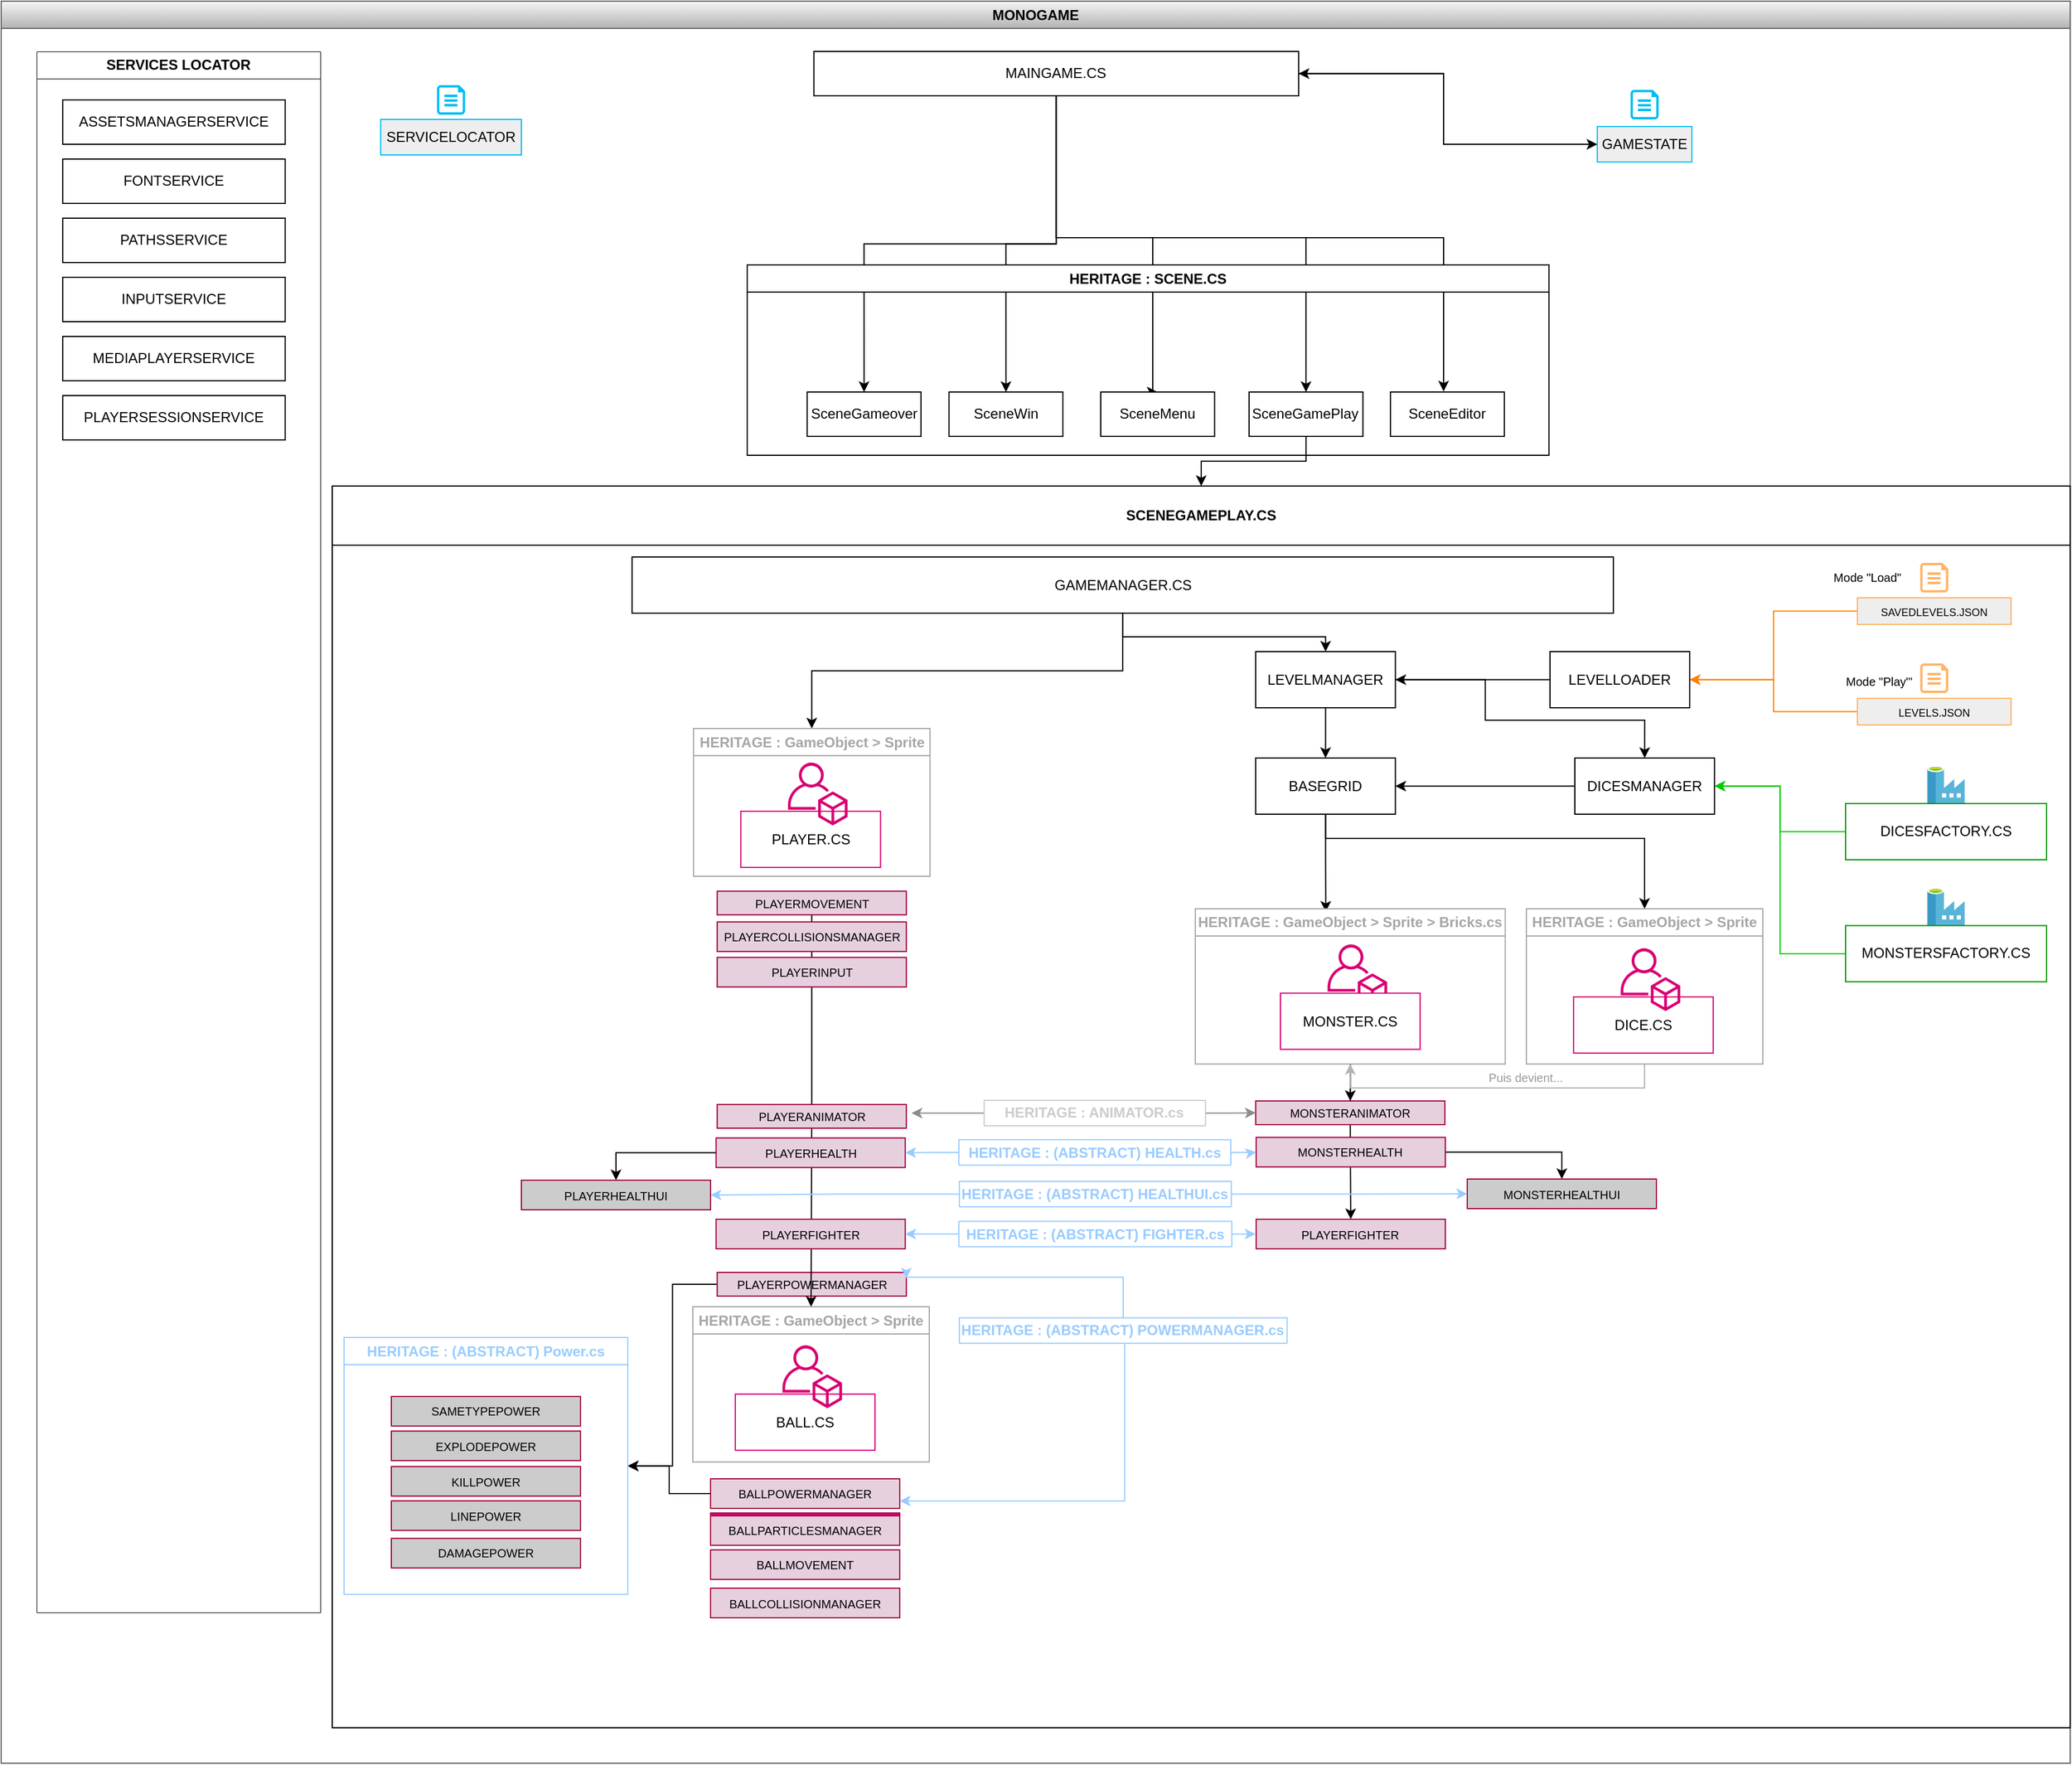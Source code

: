 <mxfile version="21.6.1" type="device">
  <diagram id="R2lEEEUBdFMjLlhIrx00" name="Page-1">
    <mxGraphModel dx="1780" dy="1447" grid="1" gridSize="10" guides="1" tooltips="1" connect="1" arrows="1" fold="1" page="1" pageScale="1" pageWidth="827" pageHeight="1169" math="0" shadow="0" extFonts="Permanent Marker^https://fonts.googleapis.com/css?family=Permanent+Marker">
      <root>
        <mxCell id="0" />
        <mxCell id="1" parent="0" />
        <mxCell id="AESY6GENwpzqe0tQ6x81-3" value="MONOGAME" style="swimlane;whiteSpace=wrap;html=1;fillColor=#f5f5f5;gradientColor=#b3b3b3;strokeColor=#666666;container=0;" parent="1" vertex="1">
          <mxGeometry x="860" y="110" width="1750" height="1490" as="geometry" />
        </mxCell>
        <mxCell id="AESY6GENwpzqe0tQ6x81-240" style="edgeStyle=orthogonalEdgeStyle;rounded=0;orthogonalLoop=1;jettySize=auto;html=1;entryX=0;entryY=0.75;entryDx=0;entryDy=0;strokeWidth=3;" parent="1" source="AESY6GENwpzqe0tQ6x81-232" edge="1">
          <mxGeometry relative="1" as="geometry">
            <Array as="points">
              <mxPoint x="860" y="2014" />
              <mxPoint x="860" y="2160" />
              <mxPoint x="1080" y="2160" />
            </Array>
            <mxPoint x="1080" y="2125.625" as="targetPoint" />
          </mxGeometry>
        </mxCell>
        <mxCell id="VinBbUlDUt96HtVWeQce-6" value="" style="image;sketch=0;aspect=fixed;html=1;points=[];align=center;fontSize=12;image=img/lib/mscae/Data_Factory.svg;container=0;" vertex="1" parent="1">
          <mxGeometry x="2489.15" y="860" width="31.7" height="31.7" as="geometry" />
        </mxCell>
        <mxCell id="VinBbUlDUt96HtVWeQce-115" style="edgeStyle=orthogonalEdgeStyle;rounded=0;orthogonalLoop=1;jettySize=auto;html=1;entryX=1;entryY=0.5;entryDx=0;entryDy=0;strokeColor=#00CC00;" edge="1" parent="1" source="VinBbUlDUt96HtVWeQce-5" target="VinBbUlDUt96HtVWeQce-111">
          <mxGeometry relative="1" as="geometry" />
        </mxCell>
        <mxCell id="VinBbUlDUt96HtVWeQce-5" value="MONSTERSFACTORY.CS" style="rounded=0;whiteSpace=wrap;html=1;strokeColor=#009900;container=0;" vertex="1" parent="1">
          <mxGeometry x="2420" y="891.7" width="170" height="47.5" as="geometry" />
        </mxCell>
        <mxCell id="VinBbUlDUt96HtVWeQce-8" value="" style="verticalLabelPosition=bottom;html=1;verticalAlign=top;align=center;strokeColor=none;fillColor=#FFB366;shape=mxgraph.azure.cloud_services_configuration_file;pointerEvents=1;container=0;" vertex="1" parent="1">
          <mxGeometry x="2483.125" y="670" width="23.75" height="25" as="geometry" />
        </mxCell>
        <mxCell id="VinBbUlDUt96HtVWeQce-109" style="edgeStyle=orthogonalEdgeStyle;rounded=0;orthogonalLoop=1;jettySize=auto;html=1;strokeColor=#FF8000;" edge="1" parent="1" source="VinBbUlDUt96HtVWeQce-7" target="VinBbUlDUt96HtVWeQce-11">
          <mxGeometry relative="1" as="geometry" />
        </mxCell>
        <mxCell id="VinBbUlDUt96HtVWeQce-7" value="&lt;font style=&quot;font-size: 9px;&quot;&gt;LEVELS.JSON&lt;/font&gt;" style="rounded=0;whiteSpace=wrap;html=1;fillColor=#eeeeee;strokeColor=#FFB366;container=0;" vertex="1" parent="1">
          <mxGeometry x="2430" y="699.5" width="130" height="22.5" as="geometry" />
        </mxCell>
        <mxCell id="VinBbUlDUt96HtVWeQce-10" value="" style="verticalLabelPosition=bottom;html=1;verticalAlign=top;align=center;strokeColor=none;fillColor=#FFB366;shape=mxgraph.azure.cloud_services_configuration_file;pointerEvents=1;container=0;" vertex="1" parent="1">
          <mxGeometry x="2483.125" y="585" width="23.75" height="25" as="geometry" />
        </mxCell>
        <mxCell id="VinBbUlDUt96HtVWeQce-108" style="edgeStyle=orthogonalEdgeStyle;rounded=0;orthogonalLoop=1;jettySize=auto;html=1;exitX=0;exitY=0.5;exitDx=0;exitDy=0;entryX=1;entryY=0.5;entryDx=0;entryDy=0;strokeColor=#FF8000;" edge="1" parent="1" source="VinBbUlDUt96HtVWeQce-9" target="VinBbUlDUt96HtVWeQce-11">
          <mxGeometry relative="1" as="geometry" />
        </mxCell>
        <mxCell id="VinBbUlDUt96HtVWeQce-9" value="&lt;font style=&quot;font-size: 9px;&quot;&gt;SAVEDLEVELS.JSON&lt;/font&gt;" style="rounded=0;whiteSpace=wrap;html=1;fillColor=#eeeeee;strokeColor=#FFB366;container=0;" vertex="1" parent="1">
          <mxGeometry x="2430" y="614.5" width="130" height="22.5" as="geometry" />
        </mxCell>
        <mxCell id="VinBbUlDUt96HtVWeQce-66" value="&lt;font style=&quot;font-size: 10px;&quot;&gt;BALLCOLLISIONMANAGER&lt;/font&gt;" style="rounded=0;whiteSpace=wrap;html=1;fillColor=#E6D0DE;fontColor=#000000;strokeColor=#A50040;container=0;" vertex="1" parent="1">
          <mxGeometry x="1460" y="1452" width="160" height="25" as="geometry" />
        </mxCell>
        <mxCell id="AESY6GENwpzqe0tQ6x81-53" value="SCENEGAMEPLAY.CS" style="swimlane;whiteSpace=wrap;html=1;startSize=50;container=0;dropTarget=0;expand=0;resizable=1;" parent="1" vertex="1">
          <mxGeometry x="1140" y="520" width="1470" height="1050" as="geometry" />
        </mxCell>
        <mxCell id="VinBbUlDUt96HtVWeQce-141" style="edgeStyle=orthogonalEdgeStyle;rounded=0;orthogonalLoop=1;jettySize=auto;html=1;entryX=1;entryY=0.5;entryDx=0;entryDy=0;" edge="1" parent="1" source="AESY6GENwpzqe0tQ6x81-37" target="VinBbUlDUt96HtVWeQce-81">
          <mxGeometry relative="1" as="geometry" />
        </mxCell>
        <mxCell id="VinBbUlDUt96HtVWeQce-142" style="edgeStyle=orthogonalEdgeStyle;rounded=0;orthogonalLoop=1;jettySize=auto;html=1;entryX=1;entryY=0.5;entryDx=0;entryDy=0;" edge="1" parent="1" source="VinBbUlDUt96HtVWeQce-33" target="VinBbUlDUt96HtVWeQce-81">
          <mxGeometry relative="1" as="geometry" />
        </mxCell>
        <mxCell id="VinBbUlDUt96HtVWeQce-114" style="edgeStyle=orthogonalEdgeStyle;rounded=0;orthogonalLoop=1;jettySize=auto;html=1;strokeColor=#00CC00;" edge="1" parent="1" source="VinBbUlDUt96HtVWeQce-3" target="VinBbUlDUt96HtVWeQce-111">
          <mxGeometry relative="1" as="geometry" />
        </mxCell>
        <mxCell id="VinBbUlDUt96HtVWeQce-100" style="edgeStyle=orthogonalEdgeStyle;rounded=0;orthogonalLoop=1;jettySize=auto;html=1;entryX=0.5;entryY=0;entryDx=0;entryDy=0;" edge="1" parent="1" source="AESY6GENwpzqe0tQ6x81-11" target="AESY6GENwpzqe0tQ6x81-53">
          <mxGeometry relative="1" as="geometry" />
        </mxCell>
        <mxCell id="AESY6GENwpzqe0tQ6x81-108" style="edgeStyle=orthogonalEdgeStyle;rounded=0;orthogonalLoop=1;jettySize=auto;html=1;entryX=0.5;entryY=0;entryDx=0;entryDy=0;" parent="1" source="AESY6GENwpzqe0tQ6x81-4" target="AESY6GENwpzqe0tQ6x81-6" edge="1">
          <mxGeometry relative="1" as="geometry">
            <mxPoint x="1752" y="380" as="targetPoint" />
            <Array as="points">
              <mxPoint x="1752" y="310" />
              <mxPoint x="1834" y="310" />
            </Array>
          </mxGeometry>
        </mxCell>
        <mxCell id="VinBbUlDUt96HtVWeQce-97" style="edgeStyle=orthogonalEdgeStyle;rounded=0;orthogonalLoop=1;jettySize=auto;html=1;entryX=0.5;entryY=0;entryDx=0;entryDy=0;" edge="1" parent="1" source="AESY6GENwpzqe0tQ6x81-4" target="AESY6GENwpzqe0tQ6x81-14">
          <mxGeometry relative="1" as="geometry" />
        </mxCell>
        <mxCell id="VinBbUlDUt96HtVWeQce-98" style="edgeStyle=orthogonalEdgeStyle;rounded=0;orthogonalLoop=1;jettySize=auto;html=1;entryX=0.5;entryY=0;entryDx=0;entryDy=0;" edge="1" parent="1" source="AESY6GENwpzqe0tQ6x81-4" target="AESY6GENwpzqe0tQ6x81-12">
          <mxGeometry relative="1" as="geometry" />
        </mxCell>
        <mxCell id="VinBbUlDUt96HtVWeQce-149" style="edgeStyle=orthogonalEdgeStyle;rounded=0;orthogonalLoop=1;jettySize=auto;html=1;entryX=0;entryY=0.5;entryDx=0;entryDy=0;" edge="1" parent="1" source="AESY6GENwpzqe0tQ6x81-4" target="AESY6GENwpzqe0tQ6x81-17">
          <mxGeometry relative="1" as="geometry">
            <Array as="points">
              <mxPoint x="2080" y="171" />
              <mxPoint x="2080" y="231" />
            </Array>
          </mxGeometry>
        </mxCell>
        <mxCell id="VinBbUlDUt96HtVWeQce-150" style="edgeStyle=orthogonalEdgeStyle;rounded=0;orthogonalLoop=1;jettySize=auto;html=1;" edge="1" parent="1" source="AESY6GENwpzqe0tQ6x81-4">
          <mxGeometry relative="1" as="geometry">
            <mxPoint x="2080" y="440" as="targetPoint" />
            <Array as="points">
              <mxPoint x="1752" y="310" />
              <mxPoint x="2080" y="310" />
            </Array>
          </mxGeometry>
        </mxCell>
        <mxCell id="VinBbUlDUt96HtVWeQce-151" style="edgeStyle=orthogonalEdgeStyle;rounded=0;orthogonalLoop=1;jettySize=auto;html=1;entryX=0.5;entryY=0;entryDx=0;entryDy=0;" edge="1" parent="1" source="AESY6GENwpzqe0tQ6x81-4" target="AESY6GENwpzqe0tQ6x81-11">
          <mxGeometry relative="1" as="geometry">
            <Array as="points">
              <mxPoint x="1752" y="310" />
              <mxPoint x="1964" y="310" />
            </Array>
          </mxGeometry>
        </mxCell>
        <mxCell id="AESY6GENwpzqe0tQ6x81-4" value="MAINGAME.CS" style="rounded=0;whiteSpace=wrap;html=1;container=0;" parent="1" vertex="1">
          <mxGeometry x="1547.38" y="152.5" width="410" height="37.5" as="geometry" />
        </mxCell>
        <mxCell id="AESY6GENwpzqe0tQ6x81-5" value="HERITAGE : SCENE.CS" style="swimlane;whiteSpace=wrap;html=1;container=0;" parent="1" vertex="1">
          <mxGeometry x="1491" y="333" width="678.15" height="161" as="geometry" />
        </mxCell>
        <mxCell id="VinBbUlDUt96HtVWeQce-148" style="edgeStyle=orthogonalEdgeStyle;rounded=0;orthogonalLoop=1;jettySize=auto;html=1;entryX=1;entryY=0.5;entryDx=0;entryDy=0;" edge="1" parent="1" source="AESY6GENwpzqe0tQ6x81-17" target="AESY6GENwpzqe0tQ6x81-4">
          <mxGeometry relative="1" as="geometry">
            <Array as="points">
              <mxPoint x="2080" y="231" />
              <mxPoint x="2080" y="171" />
            </Array>
          </mxGeometry>
        </mxCell>
        <mxCell id="AESY6GENwpzqe0tQ6x81-17" value="GAMESTATE" style="rounded=0;whiteSpace=wrap;html=1;fillColor=#eeeeee;strokeColor=#00BEF2;container=0;" parent="1" vertex="1">
          <mxGeometry x="2210" y="216" width="80" height="30" as="geometry" />
        </mxCell>
        <mxCell id="AESY6GENwpzqe0tQ6x81-57" value="SERVICES LOCATOR" style="swimlane;whiteSpace=wrap;html=1;strokeWidth=0.5;container=0;" parent="1" vertex="1">
          <mxGeometry x="890" y="152.5" width="240" height="1320" as="geometry" />
        </mxCell>
        <mxCell id="AESY6GENwpzqe0tQ6x81-65" value="" style="verticalLabelPosition=bottom;html=1;verticalAlign=top;align=center;strokeColor=none;fillColor=#00BEF2;shape=mxgraph.azure.cloud_services_configuration_file;pointerEvents=1;container=0;" parent="1" vertex="1">
          <mxGeometry x="2238.125" y="185" width="23.75" height="25" as="geometry" />
        </mxCell>
        <mxCell id="VinBbUlDUt96HtVWeQce-4" value="" style="image;sketch=0;aspect=fixed;html=1;points=[];align=center;fontSize=12;image=img/lib/mscae/Data_Factory.svg;container=0;" vertex="1" parent="1">
          <mxGeometry x="2489.15" y="756.8" width="31.7" height="31.7" as="geometry" />
        </mxCell>
        <mxCell id="VinBbUlDUt96HtVWeQce-3" value="DICESFACTORY.CS" style="rounded=0;whiteSpace=wrap;html=1;strokeColor=#009900;container=0;" vertex="1" parent="1">
          <mxGeometry x="2420" y="788.5" width="170" height="47.5" as="geometry" />
        </mxCell>
        <mxCell id="VinBbUlDUt96HtVWeQce-81" value="HERITAGE : (ABSTRACT) Power.cs" style="swimlane;whiteSpace=wrap;html=1;strokeColor=#99CCFF;fontColor=#99CCFF;container=0;" vertex="1" parent="1">
          <mxGeometry x="1150" y="1240" width="240" height="217.25" as="geometry" />
        </mxCell>
        <mxCell id="VinBbUlDUt96HtVWeQce-93" value="SERVICELOCATOR" style="rounded=0;whiteSpace=wrap;html=1;fillColor=#eeeeee;strokeColor=#00BEF2;container=0;" vertex="1" parent="1">
          <mxGeometry x="1181" y="210" width="119" height="30" as="geometry" />
        </mxCell>
        <mxCell id="VinBbUlDUt96HtVWeQce-94" value="" style="verticalLabelPosition=bottom;html=1;verticalAlign=top;align=center;strokeColor=none;fillColor=#00BEF2;shape=mxgraph.azure.cloud_services_configuration_file;pointerEvents=1;container=0;" vertex="1" parent="1">
          <mxGeometry x="1228.625" y="181" width="23.75" height="25" as="geometry" />
        </mxCell>
        <mxCell id="VinBbUlDUt96HtVWeQce-143" value="&lt;font size=&quot;1&quot;&gt;Mode &quot;Play&quot;&#39;&lt;/font&gt;" style="text;html=1;strokeColor=none;fillColor=none;align=center;verticalAlign=middle;whiteSpace=wrap;rounded=0;container=0;" vertex="1" parent="1">
          <mxGeometry x="2380" y="670" width="136.5" height="30" as="geometry" />
        </mxCell>
        <mxCell id="VinBbUlDUt96HtVWeQce-144" value="&lt;font size=&quot;1&quot;&gt;Mode &quot;Load&quot;&lt;/font&gt;" style="text;html=1;strokeColor=none;fillColor=none;align=center;verticalAlign=middle;whiteSpace=wrap;rounded=0;container=0;" vertex="1" parent="1">
          <mxGeometry x="2370" y="582" width="136.5" height="30" as="geometry" />
        </mxCell>
        <mxCell id="AESY6GENwpzqe0tQ6x81-11" value="SceneGamePlay" style="rounded=0;whiteSpace=wrap;html=1;container=0;" parent="1" vertex="1">
          <mxGeometry x="1915.47" y="440.5" width="96.3" height="37.5" as="geometry" />
        </mxCell>
        <mxCell id="AESY6GENwpzqe0tQ6x81-12" value="SceneGameover" style="rounded=0;whiteSpace=wrap;html=1;container=0;" parent="1" vertex="1">
          <mxGeometry x="1541.69" y="440.5" width="96.3" height="37.5" as="geometry" />
        </mxCell>
        <mxCell id="AESY6GENwpzqe0tQ6x81-14" value="SceneWin" style="rounded=0;whiteSpace=wrap;html=1;container=0;" parent="1" vertex="1">
          <mxGeometry x="1661.69" y="440.5" width="96.3" height="37.5" as="geometry" />
        </mxCell>
        <mxCell id="AESY6GENwpzqe0tQ6x81-6" value="SceneMenu" style="rounded=0;whiteSpace=wrap;html=1;container=0;" parent="1" vertex="1">
          <mxGeometry x="1790" y="440.5" width="96.3" height="37.5" as="geometry" />
        </mxCell>
        <mxCell id="AESY6GENwpzqe0tQ6x81-13" value="SceneEditor" style="rounded=0;whiteSpace=wrap;html=1;container=0;" parent="1" vertex="1">
          <mxGeometry x="2035.07" y="440.5" width="96.3" height="37.5" as="geometry" />
        </mxCell>
        <mxCell id="AESY6GENwpzqe0tQ6x81-58" value="ASSETSMANAGERSERVICE" style="rounded=0;whiteSpace=wrap;html=1;container=0;" parent="1" vertex="1">
          <mxGeometry x="912.08" y="193.5" width="188.15" height="37.5" as="geometry" />
        </mxCell>
        <mxCell id="VinBbUlDUt96HtVWeQce-88" value="FONTSERVICE" style="rounded=0;whiteSpace=wrap;html=1;container=0;" vertex="1" parent="1">
          <mxGeometry x="912.08" y="243.5" width="188.15" height="37.5" as="geometry" />
        </mxCell>
        <mxCell id="VinBbUlDUt96HtVWeQce-89" value="PATHSSERVICE" style="rounded=0;whiteSpace=wrap;html=1;container=0;" vertex="1" parent="1">
          <mxGeometry x="912.08" y="293.5" width="188.15" height="37.5" as="geometry" />
        </mxCell>
        <mxCell id="VinBbUlDUt96HtVWeQce-90" value="INPUTSERVICE" style="rounded=0;whiteSpace=wrap;html=1;container=0;" vertex="1" parent="1">
          <mxGeometry x="912.08" y="343.5" width="188.15" height="37.5" as="geometry" />
        </mxCell>
        <mxCell id="VinBbUlDUt96HtVWeQce-91" value="MEDIAPLAYERSERVICE" style="rounded=0;whiteSpace=wrap;html=1;container=0;" vertex="1" parent="1">
          <mxGeometry x="912.08" y="393.5" width="188.15" height="37.5" as="geometry" />
        </mxCell>
        <mxCell id="VinBbUlDUt96HtVWeQce-92" value="PLAYERSESSIONSERVICE" style="rounded=0;whiteSpace=wrap;html=1;container=0;" vertex="1" parent="1">
          <mxGeometry x="912.08" y="443.5" width="188.15" height="37.5" as="geometry" />
        </mxCell>
        <mxCell id="VinBbUlDUt96HtVWeQce-77" value="&lt;font style=&quot;font-size: 10px;&quot;&gt;EXPLODEPOWER&lt;/font&gt;" style="rounded=0;whiteSpace=wrap;html=1;fillColor=#CCCCCC;fontColor=#000000;strokeColor=#A50040;container=0;" vertex="1" parent="1">
          <mxGeometry x="1190" y="1319.13" width="160" height="25" as="geometry" />
        </mxCell>
        <mxCell id="VinBbUlDUt96HtVWeQce-78" value="&lt;font style=&quot;font-size: 10px;&quot;&gt;KILLPOWER&lt;/font&gt;" style="rounded=0;whiteSpace=wrap;html=1;fillColor=#CCCCCC;fontColor=#000000;strokeColor=#A50040;container=0;" vertex="1" parent="1">
          <mxGeometry x="1190" y="1349.13" width="160" height="25" as="geometry" />
        </mxCell>
        <mxCell id="VinBbUlDUt96HtVWeQce-79" value="&lt;font style=&quot;font-size: 10px;&quot;&gt;LINEPOWER&lt;/font&gt;" style="rounded=0;whiteSpace=wrap;html=1;fillColor=#CCCCCC;fontColor=#000000;strokeColor=#A50040;container=0;" vertex="1" parent="1">
          <mxGeometry x="1190" y="1378.13" width="160" height="25" as="geometry" />
        </mxCell>
        <mxCell id="VinBbUlDUt96HtVWeQce-80" value="&lt;font style=&quot;font-size: 10px;&quot;&gt;SAMETYPEPOWER&lt;/font&gt;" style="rounded=0;whiteSpace=wrap;html=1;fillColor=#CCCCCC;fontColor=#000000;strokeColor=#A50040;container=0;" vertex="1" parent="1">
          <mxGeometry x="1190" y="1289.87" width="160" height="25" as="geometry" />
        </mxCell>
        <mxCell id="VinBbUlDUt96HtVWeQce-76" value="&lt;font style=&quot;font-size: 10px;&quot;&gt;DAMAGEPOWER&lt;/font&gt;" style="rounded=0;whiteSpace=wrap;html=1;fillColor=#CCCCCC;fontColor=#000000;strokeColor=#A50040;container=0;" vertex="1" parent="1">
          <mxGeometry x="1190" y="1409.87" width="160" height="25" as="geometry" />
        </mxCell>
        <mxCell id="VinBbUlDUt96HtVWeQce-101" style="edgeStyle=orthogonalEdgeStyle;rounded=0;orthogonalLoop=1;jettySize=auto;html=1;" edge="1" parent="1" source="AESY6GENwpzqe0tQ6x81-20" target="VinBbUlDUt96HtVWeQce-12">
          <mxGeometry relative="1" as="geometry" />
        </mxCell>
        <mxCell id="VinBbUlDUt96HtVWeQce-102" style="edgeStyle=orthogonalEdgeStyle;rounded=0;orthogonalLoop=1;jettySize=auto;html=1;entryX=0.5;entryY=0;entryDx=0;entryDy=0;" edge="1" parent="1" source="AESY6GENwpzqe0tQ6x81-20" target="VinBbUlDUt96HtVWeQce-23">
          <mxGeometry relative="1" as="geometry" />
        </mxCell>
        <mxCell id="AESY6GENwpzqe0tQ6x81-20" value="GAMEMANAGER.CS" style="rounded=0;whiteSpace=wrap;html=1;container=0;" parent="1" vertex="1">
          <mxGeometry x="1393.62" y="580" width="830" height="47.5" as="geometry" />
        </mxCell>
        <mxCell id="VinBbUlDUt96HtVWeQce-103" style="edgeStyle=orthogonalEdgeStyle;rounded=0;orthogonalLoop=1;jettySize=auto;html=1;entryX=0.5;entryY=0;entryDx=0;entryDy=0;" edge="1" parent="1" source="VinBbUlDUt96HtVWeQce-12" target="VinBbUlDUt96HtVWeQce-13">
          <mxGeometry relative="1" as="geometry" />
        </mxCell>
        <mxCell id="VinBbUlDUt96HtVWeQce-113" style="edgeStyle=orthogonalEdgeStyle;rounded=0;orthogonalLoop=1;jettySize=auto;html=1;entryX=0.5;entryY=0;entryDx=0;entryDy=0;" edge="1" parent="1" source="VinBbUlDUt96HtVWeQce-12" target="VinBbUlDUt96HtVWeQce-111">
          <mxGeometry relative="1" as="geometry">
            <Array as="points">
              <mxPoint x="2115.23" y="684" />
              <mxPoint x="2115.23" y="718" />
              <mxPoint x="2250.23" y="718" />
            </Array>
          </mxGeometry>
        </mxCell>
        <mxCell id="VinBbUlDUt96HtVWeQce-12" value="LEVELMANAGER" style="rounded=0;whiteSpace=wrap;html=1;container=0;" vertex="1" parent="1">
          <mxGeometry x="1921.08" y="660" width="118.15" height="47.5" as="geometry" />
        </mxCell>
        <mxCell id="VinBbUlDUt96HtVWeQce-120" style="edgeStyle=orthogonalEdgeStyle;rounded=0;orthogonalLoop=1;jettySize=auto;html=1;entryX=0.421;entryY=0.019;entryDx=0;entryDy=0;entryPerimeter=0;" edge="1" parent="1" source="VinBbUlDUt96HtVWeQce-13" target="VinBbUlDUt96HtVWeQce-25">
          <mxGeometry relative="1" as="geometry" />
        </mxCell>
        <mxCell id="VinBbUlDUt96HtVWeQce-121" style="edgeStyle=orthogonalEdgeStyle;rounded=0;orthogonalLoop=1;jettySize=auto;html=1;entryX=0.5;entryY=0;entryDx=0;entryDy=0;" edge="1" parent="1" source="VinBbUlDUt96HtVWeQce-13" target="VinBbUlDUt96HtVWeQce-26">
          <mxGeometry relative="1" as="geometry">
            <Array as="points">
              <mxPoint x="1980.23" y="818" />
              <mxPoint x="2250.23" y="818" />
            </Array>
          </mxGeometry>
        </mxCell>
        <mxCell id="VinBbUlDUt96HtVWeQce-13" value="BASEGRID" style="rounded=0;whiteSpace=wrap;html=1;container=0;" vertex="1" parent="1">
          <mxGeometry x="1921.08" y="750" width="118.15" height="47.5" as="geometry" />
        </mxCell>
        <mxCell id="VinBbUlDUt96HtVWeQce-18" value="PLAYER.CS" style="rounded=0;whiteSpace=wrap;html=1;strokeColor=#D80073;container=0;" vertex="1" parent="1">
          <mxGeometry x="1485.6" y="795.0" width="118.15" height="47.5" as="geometry" />
        </mxCell>
        <mxCell id="VinBbUlDUt96HtVWeQce-19" value="" style="sketch=0;outlineConnect=0;fontColor=#ffffff;fillColor=#d80073;strokeColor=#A50040;dashed=0;verticalLabelPosition=bottom;verticalAlign=top;align=center;html=1;fontSize=12;fontStyle=0;aspect=fixed;pointerEvents=1;shape=mxgraph.aws4.organizations_account;container=0;" vertex="1" parent="1">
          <mxGeometry x="1525.36" y="753.65" width="50.61" height="53.35" as="geometry" />
        </mxCell>
        <mxCell id="VinBbUlDUt96HtVWeQce-20" value="BALL.CS" style="rounded=0;whiteSpace=wrap;html=1;strokeColor=#D80073;container=0;" vertex="1" parent="1">
          <mxGeometry x="1480.93" y="1287.85" width="118.15" height="47.5" as="geometry" />
        </mxCell>
        <mxCell id="VinBbUlDUt96HtVWeQce-21" value="" style="sketch=0;outlineConnect=0;fontColor=#ffffff;fillColor=#d80073;strokeColor=#A50040;dashed=0;verticalLabelPosition=bottom;verticalAlign=top;align=center;html=1;fontSize=12;fontStyle=0;aspect=fixed;pointerEvents=1;shape=mxgraph.aws4.organizations_account;container=0;" vertex="1" parent="1">
          <mxGeometry x="1520.69" y="1246.5" width="50.61" height="53.35" as="geometry" />
        </mxCell>
        <mxCell id="VinBbUlDUt96HtVWeQce-23" value="HERITAGE : GameObject &amp;gt; Sprite" style="swimlane;whiteSpace=wrap;html=1;strokeColor=#A6A6A6;fontColor=#A6A6A6;container=0;" vertex="1" parent="1">
          <mxGeometry x="1445.6" y="725" width="200" height="125" as="geometry" />
        </mxCell>
        <mxCell id="VinBbUlDUt96HtVWeQce-24" value="HERITAGE : GameObject &amp;gt; Sprite" style="swimlane;whiteSpace=wrap;html=1;strokeColor=#A6A6A6;fontColor=#A6A6A6;container=0;" vertex="1" parent="1">
          <mxGeometry x="1445" y="1214" width="200" height="131.25" as="geometry" />
        </mxCell>
        <mxCell id="VinBbUlDUt96HtVWeQce-110" style="edgeStyle=orthogonalEdgeStyle;rounded=0;orthogonalLoop=1;jettySize=auto;html=1;exitX=0;exitY=0.5;exitDx=0;exitDy=0;entryX=1;entryY=0.5;entryDx=0;entryDy=0;" edge="1" parent="1" source="VinBbUlDUt96HtVWeQce-11" target="VinBbUlDUt96HtVWeQce-12">
          <mxGeometry relative="1" as="geometry" />
        </mxCell>
        <mxCell id="VinBbUlDUt96HtVWeQce-11" value="LEVELLOADER" style="rounded=0;whiteSpace=wrap;html=1;container=0;" vertex="1" parent="1">
          <mxGeometry x="2170.0" y="660" width="118.15" height="47.5" as="geometry" />
        </mxCell>
        <mxCell id="AESY6GENwpzqe0tQ6x81-37" value="&lt;font style=&quot;font-size: 10px;&quot;&gt;PLAYERPOWERMANAGER&lt;/font&gt;" style="rounded=0;whiteSpace=wrap;html=1;fillColor=#E6D0DE;fontColor=#000000;strokeColor=#A50040;container=0;" parent="1" vertex="1">
          <mxGeometry x="1465.6" y="1185" width="160" height="20" as="geometry" />
        </mxCell>
        <mxCell id="VinBbUlDUt96HtVWeQce-123" style="edgeStyle=orthogonalEdgeStyle;rounded=0;orthogonalLoop=1;jettySize=auto;html=1;entryX=0.5;entryY=0;entryDx=0;entryDy=0;" edge="1" parent="1" source="VinBbUlDUt96HtVWeQce-27" target="VinBbUlDUt96HtVWeQce-24">
          <mxGeometry relative="1" as="geometry" />
        </mxCell>
        <mxCell id="VinBbUlDUt96HtVWeQce-27" value="&lt;font style=&quot;font-size: 10px;&quot;&gt;PLAYERMOVEMENT&lt;/font&gt;" style="rounded=0;whiteSpace=wrap;html=1;fillColor=#E6D0DE;fontColor=#000000;strokeColor=#A50040;container=0;" vertex="1" parent="1">
          <mxGeometry x="1465.6" y="862.6" width="160" height="20" as="geometry" />
        </mxCell>
        <mxCell id="VinBbUlDUt96HtVWeQce-28" value="&lt;font style=&quot;font-size: 10px;&quot;&gt;PLAYERANIMATOR&lt;/font&gt;" style="rounded=0;whiteSpace=wrap;html=1;fillColor=#E6D0DE;fontColor=#000000;strokeColor=#A50040;container=0;" vertex="1" parent="1">
          <mxGeometry x="1465.6" y="1043" width="160" height="20" as="geometry" />
        </mxCell>
        <mxCell id="VinBbUlDUt96HtVWeQce-29" value="&lt;font style=&quot;font-size: 10px;&quot;&gt;PLAYERCOLLISIONSMANAGER&lt;/font&gt;" style="rounded=0;whiteSpace=wrap;html=1;fillColor=#E6D0DE;fontColor=#000000;strokeColor=#A50040;container=0;" vertex="1" parent="1">
          <mxGeometry x="1465.6" y="888.6" width="160" height="25" as="geometry" />
        </mxCell>
        <mxCell id="VinBbUlDUt96HtVWeQce-30" value="&lt;font style=&quot;font-size: 10px;&quot;&gt;PLAYERINPUT&lt;/font&gt;" style="rounded=0;whiteSpace=wrap;html=1;fillColor=#E6D0DE;fontColor=#000000;strokeColor=#A50040;container=0;" vertex="1" parent="1">
          <mxGeometry x="1465.6" y="918.6" width="160" height="25" as="geometry" />
        </mxCell>
        <mxCell id="VinBbUlDUt96HtVWeQce-139" style="edgeStyle=orthogonalEdgeStyle;rounded=0;orthogonalLoop=1;jettySize=auto;html=1;entryX=0.5;entryY=0;entryDx=0;entryDy=0;" edge="1" parent="1" source="VinBbUlDUt96HtVWeQce-31" target="VinBbUlDUt96HtVWeQce-75">
          <mxGeometry relative="1" as="geometry" />
        </mxCell>
        <mxCell id="VinBbUlDUt96HtVWeQce-31" value="&lt;font style=&quot;font-size: 10px;&quot;&gt;PLAYERHEALTH&lt;/font&gt;" style="rounded=0;whiteSpace=wrap;html=1;fillColor=#E6D0DE;fontColor=#000000;strokeColor=#A50040;container=0;" vertex="1" parent="1">
          <mxGeometry x="1464.67" y="1071.25" width="160" height="25" as="geometry" />
        </mxCell>
        <mxCell id="VinBbUlDUt96HtVWeQce-32" value="&lt;font style=&quot;font-size: 10px;&quot;&gt;PLAYERFIGHTER&lt;/font&gt;" style="rounded=0;whiteSpace=wrap;html=1;fillColor=#E6D0DE;fontColor=#000000;strokeColor=#A50040;container=0;" vertex="1" parent="1">
          <mxGeometry x="1464.67" y="1140" width="160" height="25" as="geometry" />
        </mxCell>
        <mxCell id="VinBbUlDUt96HtVWeQce-154" style="edgeStyle=orthogonalEdgeStyle;rounded=0;orthogonalLoop=1;jettySize=auto;html=1;entryX=0.5;entryY=0;entryDx=0;entryDy=0;" edge="1" parent="1" source="VinBbUlDUt96HtVWeQce-25" target="VinBbUlDUt96HtVWeQce-69">
          <mxGeometry relative="1" as="geometry" />
        </mxCell>
        <mxCell id="VinBbUlDUt96HtVWeQce-155" style="edgeStyle=orthogonalEdgeStyle;rounded=0;orthogonalLoop=1;jettySize=auto;html=1;entryX=0.5;entryY=0;entryDx=0;entryDy=0;" edge="1" parent="1" source="VinBbUlDUt96HtVWeQce-25" target="VinBbUlDUt96HtVWeQce-73">
          <mxGeometry relative="1" as="geometry" />
        </mxCell>
        <mxCell id="VinBbUlDUt96HtVWeQce-25" value="HERITAGE : GameObject &amp;gt; Sprite &amp;gt; Bricks.cs" style="swimlane;whiteSpace=wrap;html=1;strokeColor=#A6A6A6;fontColor=#A6A6A6;container=0;" vertex="1" parent="1">
          <mxGeometry x="1870" y="877.47" width="262.16" height="131.25" as="geometry" />
        </mxCell>
        <mxCell id="VinBbUlDUt96HtVWeQce-156" style="edgeStyle=orthogonalEdgeStyle;rounded=0;orthogonalLoop=1;jettySize=auto;html=1;entryX=0.5;entryY=1;entryDx=0;entryDy=0;strokeColor=#B3B3B3;" edge="1" parent="1" source="VinBbUlDUt96HtVWeQce-26" target="VinBbUlDUt96HtVWeQce-25">
          <mxGeometry relative="1" as="geometry">
            <Array as="points">
              <mxPoint x="2250" y="1029" />
              <mxPoint x="2001" y="1029" />
            </Array>
          </mxGeometry>
        </mxCell>
        <mxCell id="VinBbUlDUt96HtVWeQce-26" value="HERITAGE : GameObject &amp;gt; Sprite" style="swimlane;whiteSpace=wrap;html=1;strokeColor=#A6A6A6;fontColor=#A6A6A6;container=0;" vertex="1" parent="1">
          <mxGeometry x="2150" y="877.5" width="200" height="131.25" as="geometry" />
        </mxCell>
        <mxCell id="VinBbUlDUt96HtVWeQce-33" value="&lt;font style=&quot;font-size: 10px;&quot;&gt;BALLPOWERMANAGER&lt;/font&gt;" style="rounded=0;whiteSpace=wrap;html=1;fillColor=#E6D0DE;fontColor=#000000;strokeColor=#A50040;container=0;" vertex="1" parent="1">
          <mxGeometry x="1460" y="1359.5" width="160" height="25" as="geometry" />
        </mxCell>
        <mxCell id="VinBbUlDUt96HtVWeQce-34" value="&lt;font style=&quot;font-size: 10px;&quot;&gt;BALLHITMANAGER&lt;/font&gt;" style="rounded=0;whiteSpace=wrap;html=1;fillColor=#d80073;fontColor=#ffffff;strokeColor=#A50040;container=0;" vertex="1" parent="1">
          <mxGeometry x="1460" y="1388.35" width="160" height="25" as="geometry" />
        </mxCell>
        <mxCell id="VinBbUlDUt96HtVWeQce-35" value="&lt;font style=&quot;font-size: 10px;&quot;&gt;BALLMOVEMENT&lt;/font&gt;" style="rounded=0;whiteSpace=wrap;html=1;fillColor=#E6D0DE;fontColor=#000000;strokeColor=#A50040;container=0;" vertex="1" parent="1">
          <mxGeometry x="1460" y="1419.6" width="160" height="25" as="geometry" />
        </mxCell>
        <mxCell id="VinBbUlDUt96HtVWeQce-65" value="&lt;font style=&quot;font-size: 10px;&quot;&gt;BALLPARTICLESMANAGER&lt;/font&gt;" style="rounded=0;whiteSpace=wrap;html=1;fillColor=#E6D0DE;fontColor=#000000;strokeColor=#A50040;container=0;" vertex="1" parent="1">
          <mxGeometry x="1460" y="1390.75" width="160" height="25" as="geometry" />
        </mxCell>
        <mxCell id="VinBbUlDUt96HtVWeQce-69" value="&lt;span style=&quot;font-size: 10px;&quot;&gt;MONSTERANIMATOR&lt;/span&gt;" style="rounded=0;whiteSpace=wrap;html=1;fillColor=#E6D0DE;fontColor=#000000;strokeColor=#A50040;container=0;" vertex="1" parent="1">
          <mxGeometry x="1921.08" y="1040" width="160" height="20" as="geometry" />
        </mxCell>
        <mxCell id="VinBbUlDUt96HtVWeQce-140" style="edgeStyle=orthogonalEdgeStyle;rounded=0;orthogonalLoop=1;jettySize=auto;html=1;entryX=0.5;entryY=0;entryDx=0;entryDy=0;" edge="1" parent="1" source="VinBbUlDUt96HtVWeQce-71" target="VinBbUlDUt96HtVWeQce-74">
          <mxGeometry relative="1" as="geometry" />
        </mxCell>
        <mxCell id="VinBbUlDUt96HtVWeQce-71" value="&lt;font style=&quot;font-size: 10px;&quot;&gt;MONSTERHEALTH&lt;/font&gt;" style="rounded=0;whiteSpace=wrap;html=1;fillColor=#E6D0DE;fontColor=#000000;strokeColor=#A50040;container=0;" vertex="1" parent="1">
          <mxGeometry x="1921.46" y="1070.75" width="160" height="25" as="geometry" />
        </mxCell>
        <mxCell id="VinBbUlDUt96HtVWeQce-73" value="&lt;font style=&quot;font-size: 10px;&quot;&gt;PLAYERFIGHTER&lt;/font&gt;" style="rounded=0;whiteSpace=wrap;html=1;fillColor=#E6D0DE;fontColor=#000000;strokeColor=#A50040;container=0;" vertex="1" parent="1">
          <mxGeometry x="1921.46" y="1140" width="160" height="25" as="geometry" />
        </mxCell>
        <mxCell id="VinBbUlDUt96HtVWeQce-74" value="&lt;font style=&quot;font-size: 10px;&quot;&gt;MONSTERHEALTHUI&lt;/font&gt;" style="rounded=0;whiteSpace=wrap;html=1;fillColor=#CCCCCC;fontColor=#000000;strokeColor=#A50040;container=0;" vertex="1" parent="1">
          <mxGeometry x="2100" y="1106" width="160" height="25" as="geometry" />
        </mxCell>
        <mxCell id="VinBbUlDUt96HtVWeQce-127" style="edgeStyle=orthogonalEdgeStyle;rounded=0;orthogonalLoop=1;jettySize=auto;html=1;strokeColor=#99CCFF;entryX=1;entryY=0.5;entryDx=0;entryDy=0;" edge="1" parent="1" source="VinBbUlDUt96HtVWeQce-82" target="VinBbUlDUt96HtVWeQce-31">
          <mxGeometry relative="1" as="geometry">
            <mxPoint x="1630" y="1088" as="targetPoint" />
          </mxGeometry>
        </mxCell>
        <mxCell id="VinBbUlDUt96HtVWeQce-128" style="edgeStyle=orthogonalEdgeStyle;rounded=0;orthogonalLoop=1;jettySize=auto;html=1;exitX=1;exitY=0.5;exitDx=0;exitDy=0;strokeColor=#99CCFF;" edge="1" parent="1" source="VinBbUlDUt96HtVWeQce-82" target="VinBbUlDUt96HtVWeQce-71">
          <mxGeometry relative="1" as="geometry" />
        </mxCell>
        <mxCell id="VinBbUlDUt96HtVWeQce-82" value="HERITAGE : (ABSTRACT) HEALTH.cs" style="swimlane;whiteSpace=wrap;html=1;strokeColor=#99CCFF;fontColor=#99CCFF;container=0;" vertex="1" parent="1">
          <mxGeometry x="1670" y="1072.75" width="230" height="21.5" as="geometry" />
        </mxCell>
        <mxCell id="VinBbUlDUt96HtVWeQce-129" style="edgeStyle=orthogonalEdgeStyle;rounded=0;orthogonalLoop=1;jettySize=auto;html=1;entryX=0;entryY=0.5;entryDx=0;entryDy=0;strokeColor=#99CCFF;" edge="1" parent="1" source="VinBbUlDUt96HtVWeQce-83" target="VinBbUlDUt96HtVWeQce-74">
          <mxGeometry relative="1" as="geometry" />
        </mxCell>
        <mxCell id="VinBbUlDUt96HtVWeQce-130" style="edgeStyle=orthogonalEdgeStyle;rounded=0;orthogonalLoop=1;jettySize=auto;html=1;entryX=1;entryY=0.5;entryDx=0;entryDy=0;strokeColor=#99CCFF;" edge="1" parent="1" source="VinBbUlDUt96HtVWeQce-83" target="VinBbUlDUt96HtVWeQce-75">
          <mxGeometry relative="1" as="geometry" />
        </mxCell>
        <mxCell id="VinBbUlDUt96HtVWeQce-83" value="HERITAGE : (ABSTRACT) HEALTHUI.cs" style="swimlane;whiteSpace=wrap;html=1;strokeColor=#99CCFF;fontColor=#99CCFF;container=0;" vertex="1" parent="1">
          <mxGeometry x="1670.43" y="1108" width="230" height="21.5" as="geometry" />
        </mxCell>
        <mxCell id="VinBbUlDUt96HtVWeQce-137" style="edgeStyle=orthogonalEdgeStyle;rounded=0;orthogonalLoop=1;jettySize=auto;html=1;entryX=1;entryY=0.25;entryDx=0;entryDy=0;strokeColor=#99CCFF;" edge="1" parent="1" source="VinBbUlDUt96HtVWeQce-84" target="AESY6GENwpzqe0tQ6x81-37">
          <mxGeometry relative="1" as="geometry">
            <Array as="points">
              <mxPoint x="1809.23" y="1189" />
            </Array>
          </mxGeometry>
        </mxCell>
        <mxCell id="VinBbUlDUt96HtVWeQce-138" style="edgeStyle=orthogonalEdgeStyle;rounded=0;orthogonalLoop=1;jettySize=auto;html=1;entryX=1;entryY=0.75;entryDx=0;entryDy=0;strokeColor=#99CCFF;" edge="1" parent="1" source="VinBbUlDUt96HtVWeQce-84" target="VinBbUlDUt96HtVWeQce-33">
          <mxGeometry relative="1" as="geometry">
            <Array as="points">
              <mxPoint x="1810.23" y="1378" />
            </Array>
          </mxGeometry>
        </mxCell>
        <mxCell id="VinBbUlDUt96HtVWeQce-84" value="HERITAGE : (ABSTRACT) POWERMANAGER.cs" style="swimlane;whiteSpace=wrap;html=1;strokeColor=#99CCFF;fontColor=#99CCFF;container=0;" vertex="1" parent="1">
          <mxGeometry x="1670.43" y="1223.35" width="277.23" height="21.5" as="geometry" />
        </mxCell>
        <mxCell id="VinBbUlDUt96HtVWeQce-131" style="edgeStyle=orthogonalEdgeStyle;rounded=0;orthogonalLoop=1;jettySize=auto;html=1;entryX=1;entryY=0.5;entryDx=0;entryDy=0;strokeColor=#99CCFF;" edge="1" parent="1" source="VinBbUlDUt96HtVWeQce-85" target="VinBbUlDUt96HtVWeQce-32">
          <mxGeometry relative="1" as="geometry" />
        </mxCell>
        <mxCell id="VinBbUlDUt96HtVWeQce-134" style="edgeStyle=orthogonalEdgeStyle;rounded=0;orthogonalLoop=1;jettySize=auto;html=1;entryX=0;entryY=0.5;entryDx=0;entryDy=0;strokeColor=#99CCFF;" edge="1" parent="1" source="VinBbUlDUt96HtVWeQce-85" target="VinBbUlDUt96HtVWeQce-73">
          <mxGeometry relative="1" as="geometry" />
        </mxCell>
        <mxCell id="VinBbUlDUt96HtVWeQce-85" value="HERITAGE : (ABSTRACT) FIGHTER.cs" style="swimlane;whiteSpace=wrap;html=1;strokeColor=#99CCFF;fontColor=#99CCFF;container=0;" vertex="1" parent="1">
          <mxGeometry x="1670" y="1141.75" width="230.86" height="21.5" as="geometry" />
        </mxCell>
        <mxCell id="VinBbUlDUt96HtVWeQce-125" style="edgeStyle=orthogonalEdgeStyle;rounded=0;orthogonalLoop=1;jettySize=auto;html=1;strokeColor=#8C8C8C;" edge="1" parent="1" source="VinBbUlDUt96HtVWeQce-86">
          <mxGeometry relative="1" as="geometry">
            <mxPoint x="1630" y="1050.25" as="targetPoint" />
          </mxGeometry>
        </mxCell>
        <mxCell id="VinBbUlDUt96HtVWeQce-126" style="edgeStyle=orthogonalEdgeStyle;rounded=0;orthogonalLoop=1;jettySize=auto;html=1;entryX=0;entryY=0.5;entryDx=0;entryDy=0;strokeColor=#8C8C8C;" edge="1" parent="1" source="VinBbUlDUt96HtVWeQce-86" target="VinBbUlDUt96HtVWeQce-69">
          <mxGeometry relative="1" as="geometry" />
        </mxCell>
        <mxCell id="VinBbUlDUt96HtVWeQce-86" value="HERITAGE : ANIMATOR.cs" style="swimlane;whiteSpace=wrap;html=1;strokeColor=#CCCCCC;fontColor=#CCCCCC;container=0;" vertex="1" parent="1">
          <mxGeometry x="1691.39" y="1039.5" width="187.23" height="21.5" as="geometry" />
        </mxCell>
        <mxCell id="VinBbUlDUt96HtVWeQce-75" value="&lt;font style=&quot;font-size: 10px;&quot;&gt;PLAYERHEALTHUI&lt;/font&gt;" style="rounded=0;whiteSpace=wrap;html=1;fillColor=#CCCCCC;fontColor=#000000;strokeColor=#A50040;container=0;" vertex="1" parent="1">
          <mxGeometry x="1300" y="1107" width="160" height="25" as="geometry" />
        </mxCell>
        <mxCell id="VinBbUlDUt96HtVWeQce-122" style="edgeStyle=orthogonalEdgeStyle;rounded=0;orthogonalLoop=1;jettySize=auto;html=1;entryX=1;entryY=0.5;entryDx=0;entryDy=0;" edge="1" parent="1" source="VinBbUlDUt96HtVWeQce-111" target="VinBbUlDUt96HtVWeQce-13">
          <mxGeometry relative="1" as="geometry" />
        </mxCell>
        <mxCell id="VinBbUlDUt96HtVWeQce-111" value="DICESMANAGER" style="rounded=0;whiteSpace=wrap;html=1;container=0;" vertex="1" parent="1">
          <mxGeometry x="2191.0" y="750" width="118.15" height="47.5" as="geometry" />
        </mxCell>
        <mxCell id="VinBbUlDUt96HtVWeQce-17" value="" style="sketch=0;outlineConnect=0;fontColor=#ffffff;fillColor=#d80073;strokeColor=#A50040;dashed=0;verticalLabelPosition=bottom;verticalAlign=top;align=center;html=1;fontSize=12;fontStyle=0;aspect=fixed;pointerEvents=1;shape=mxgraph.aws4.organizations_account;container=0;" vertex="1" parent="1">
          <mxGeometry x="1981.77" y="907.47" width="50.61" height="53.35" as="geometry" />
        </mxCell>
        <mxCell id="VinBbUlDUt96HtVWeQce-16" value="MONSTER.CS" style="rounded=0;whiteSpace=wrap;html=1;strokeColor=#D80073;container=0;" vertex="1" parent="1">
          <mxGeometry x="1942.01" y="948.82" width="118.15" height="47.5" as="geometry" />
        </mxCell>
        <mxCell id="VinBbUlDUt96HtVWeQce-14" value="DICE.CS" style="rounded=0;whiteSpace=wrap;html=1;strokeColor=#D80073;container=0;" vertex="1" parent="1">
          <mxGeometry x="2189.92" y="952.02" width="118.15" height="47.5" as="geometry" />
        </mxCell>
        <mxCell id="VinBbUlDUt96HtVWeQce-15" value="" style="sketch=0;outlineConnect=0;fontColor=#ffffff;fillColor=#d80073;strokeColor=#A50040;dashed=0;verticalLabelPosition=bottom;verticalAlign=top;align=center;html=1;fontSize=12;fontStyle=0;aspect=fixed;pointerEvents=1;shape=mxgraph.aws4.organizations_account;container=0;" vertex="1" parent="1">
          <mxGeometry x="2229.68" y="910.67" width="50.61" height="53.35" as="geometry" />
        </mxCell>
        <mxCell id="VinBbUlDUt96HtVWeQce-157" value="&lt;font size=&quot;1&quot;&gt;Puis devient...&lt;/font&gt;" style="text;html=1;strokeColor=none;fillColor=none;align=center;verticalAlign=middle;whiteSpace=wrap;rounded=0;container=0;fontColor=#999999;" vertex="1" parent="1">
          <mxGeometry x="2081.46" y="1004.52" width="136.5" height="30" as="geometry" />
        </mxCell>
      </root>
    </mxGraphModel>
  </diagram>
</mxfile>
